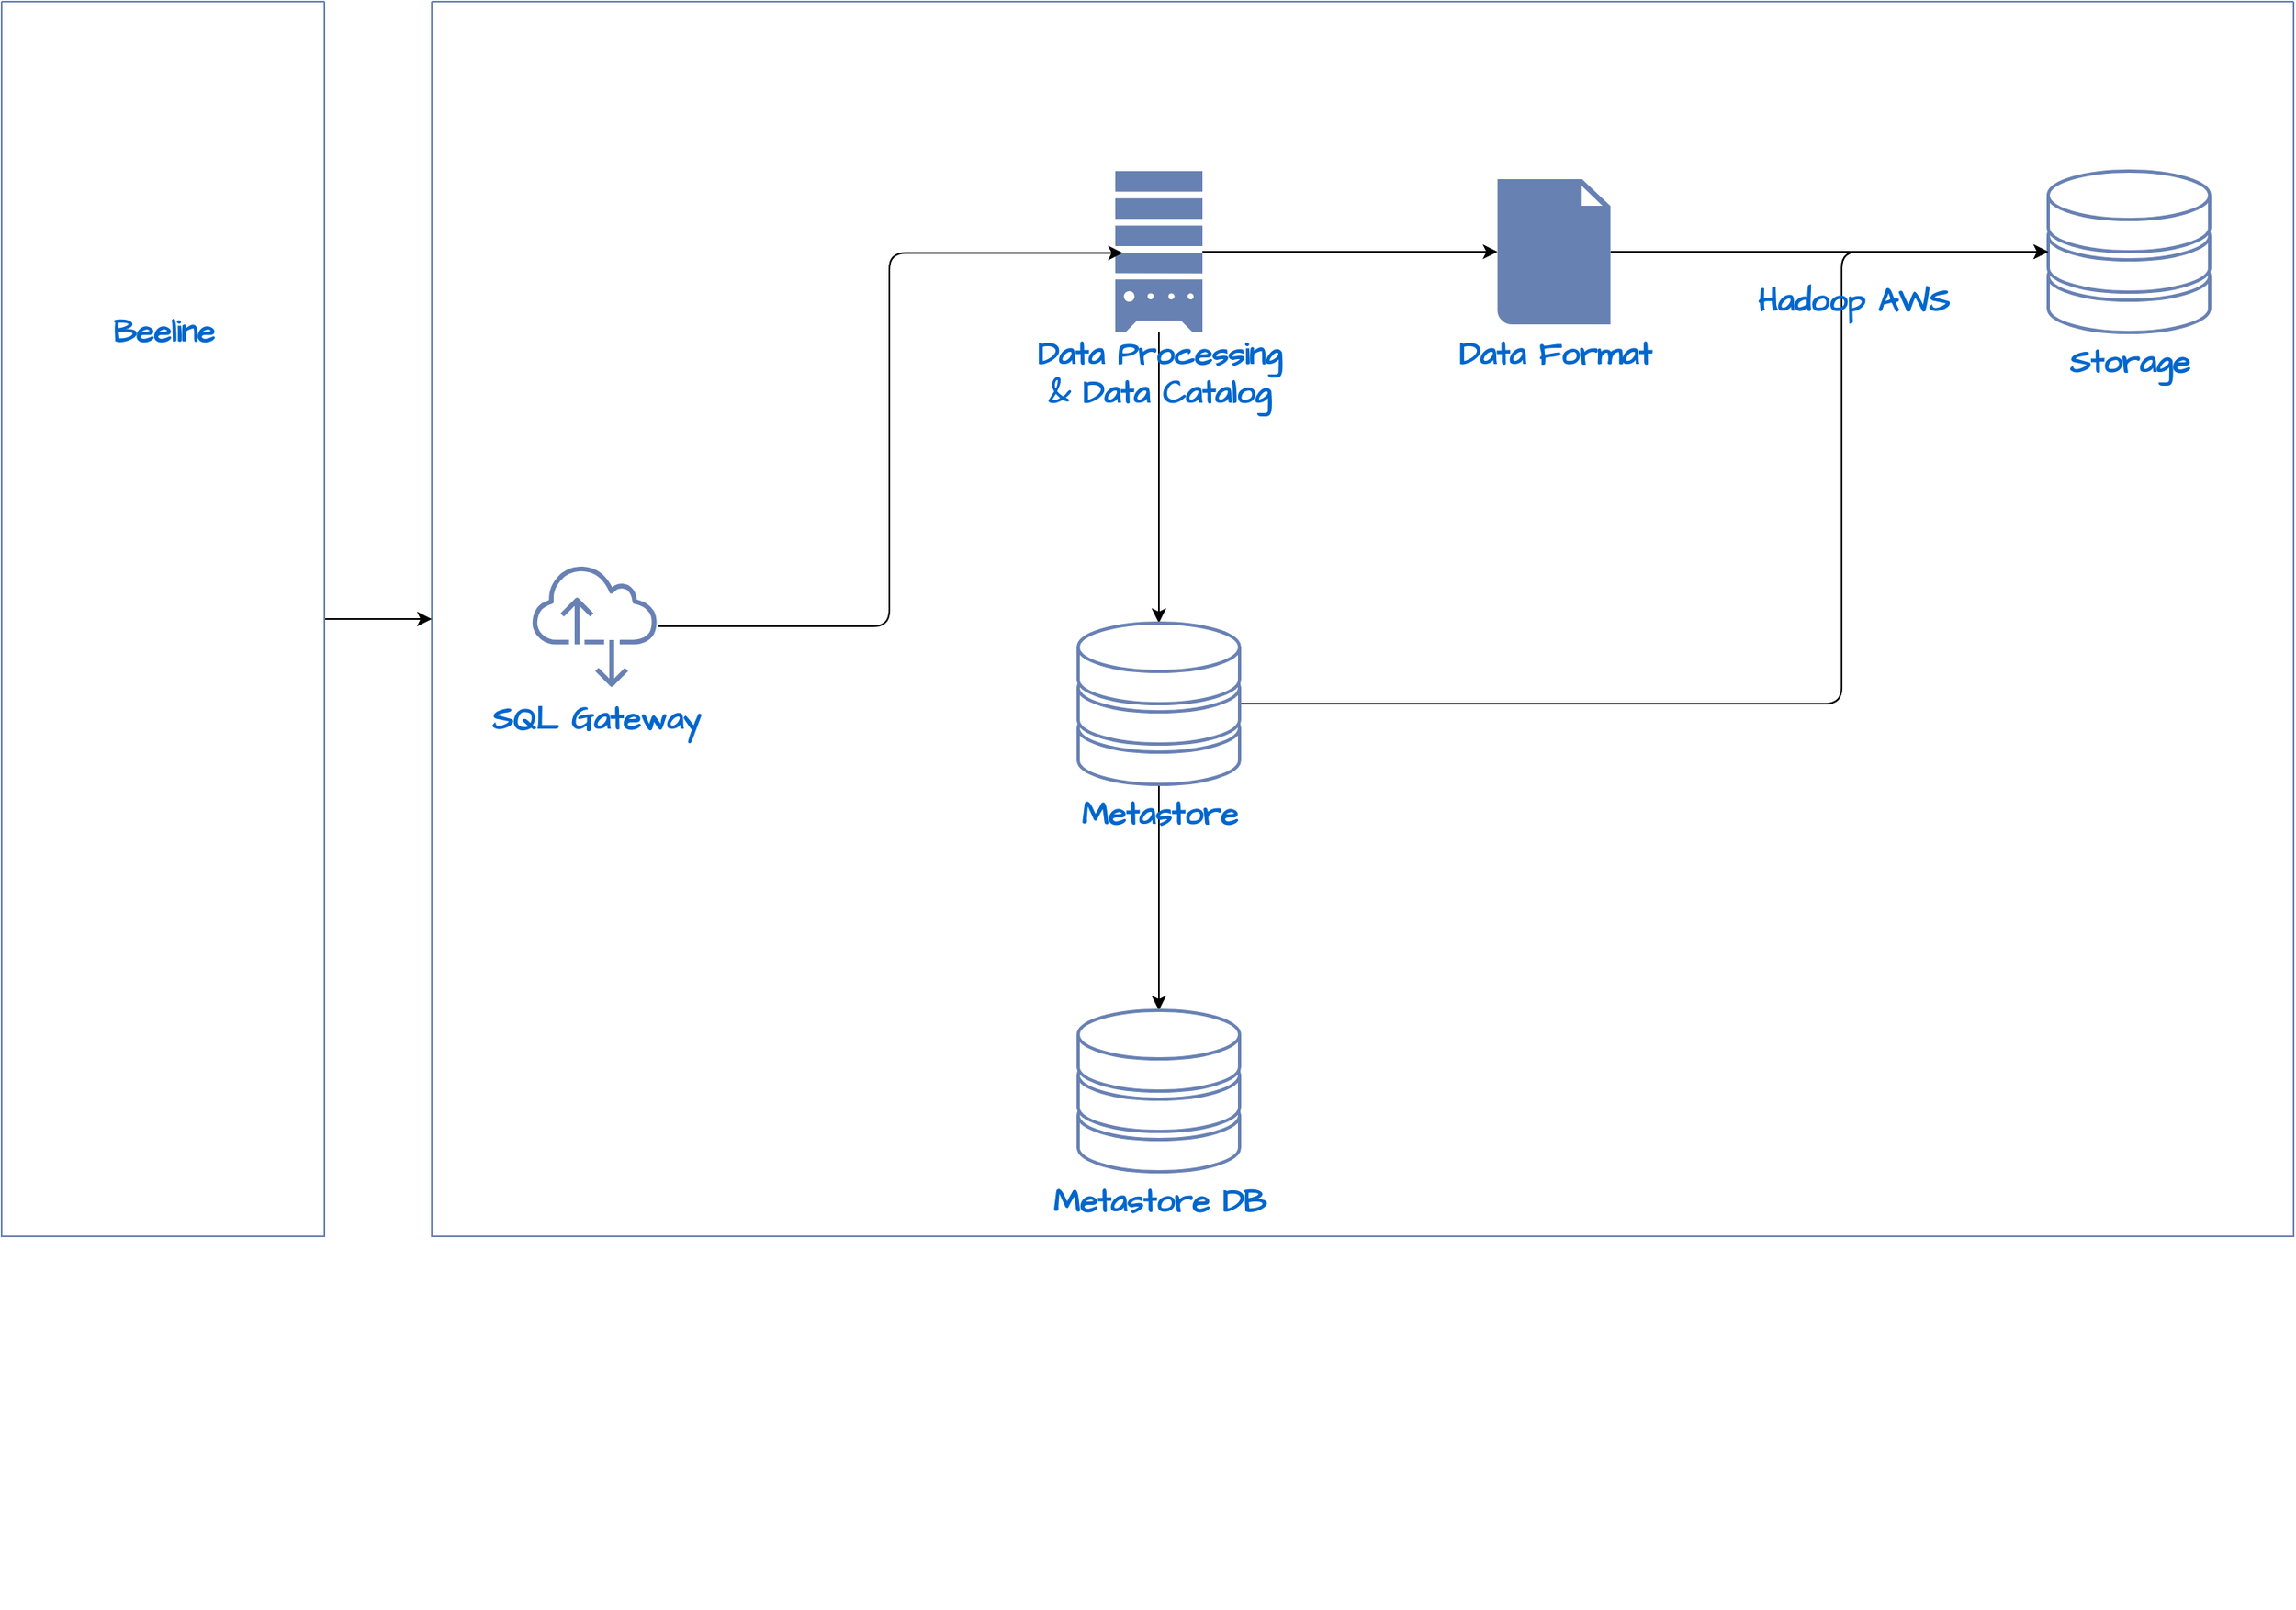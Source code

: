 <mxfile>
    <diagram id="xoc89Yim1YW10hTkWC6X" name="Page-1">
        <mxGraphModel dx="3217" dy="1611" grid="1" gridSize="10" guides="1" tooltips="1" connect="1" arrows="1" fold="1" page="1" pageScale="1" pageWidth="850" pageHeight="1100" math="0" shadow="0">
            <root>
                <mxCell id="0"/>
                <mxCell id="1" parent="0"/>
                <mxCell id="3" value="&lt;font style=&quot;font-size: 20px;&quot;&gt;&lt;b&gt;Storage&lt;/b&gt;&lt;/font&gt;" style="fontColor=#0066CC;verticalAlign=top;verticalLabelPosition=bottom;labelPosition=center;align=center;html=1;outlineConnect=0;fillColor=#FFFFFF;strokeColor=#6881B3;gradientColor=none;gradientDirection=north;strokeWidth=2;shape=mxgraph.networks.storage;hachureGap=4;fontFamily=Architects Daughter;fontSource=https%3A%2F%2Ffonts.googleapis.com%2Fcss%3Ffamily%3DArchitects%2BDaughter;fontSize=20;" vertex="1" parent="1">
                    <mxGeometry x="868" y="210" width="100" height="100" as="geometry"/>
                </mxCell>
                <mxCell id="4" value="" style="shape=image;verticalLabelPosition=bottom;labelBackgroundColor=default;verticalAlign=top;aspect=fixed;imageAspect=0;image=https://seeklogo.com/images/M/minio-logo-4B2D780928-seeklogo.com.png;" vertex="1" parent="1">
                    <mxGeometry x="840" y="140" width="138.46" height="60" as="geometry"/>
                </mxCell>
                <mxCell id="6" style="edgeStyle=none;hachureGap=4;html=1;entryX=0;entryY=0.5;entryDx=0;entryDy=0;entryPerimeter=0;fontFamily=Architects Daughter;fontSource=https%3A%2F%2Ffonts.googleapis.com%2Fcss%3Ffamily%3DArchitects%2BDaughter;fontSize=20;" edge="1" parent="1" source="12" target="3">
                    <mxGeometry relative="1" as="geometry">
                        <mxPoint x="370" y="520" as="sourcePoint"/>
                    </mxGeometry>
                </mxCell>
                <mxCell id="12" value="&lt;span style=&quot;color: rgb(0, 102, 204); font-family: &amp;quot;Architects Daughter&amp;quot;; font-size: 20px;&quot;&gt;&lt;b&gt;Data Format&lt;/b&gt;&lt;/span&gt;" style="shadow=0;dashed=0;html=1;strokeColor=none;fillColor=#6881B3;labelPosition=center;verticalLabelPosition=bottom;verticalAlign=top;align=center;outlineConnect=0;shape=mxgraph.veeam.2d.file;fillStyle=auto;" vertex="1" parent="1">
                    <mxGeometry x="526.78" y="215" width="70" height="90" as="geometry"/>
                </mxCell>
                <mxCell id="15" value="" style="shape=image;verticalLabelPosition=bottom;labelBackgroundColor=default;verticalAlign=top;aspect=fixed;imageAspect=0;image=https://spark.apache.org/images/delta-lake-logo.png;" vertex="1" parent="1">
                    <mxGeometry x="483.39" y="127.5" width="156.78" height="85" as="geometry"/>
                </mxCell>
                <mxCell id="23" style="edgeStyle=none;html=1;entryX=0.5;entryY=0;entryDx=0;entryDy=0;entryPerimeter=0;" edge="1" parent="1" source="18" target="30">
                    <mxGeometry relative="1" as="geometry">
                        <mxPoint x="300" y="390" as="targetPoint"/>
                    </mxGeometry>
                </mxCell>
                <mxCell id="19" style="edgeStyle=none;html=1;" edge="1" parent="1" source="18" target="12">
                    <mxGeometry relative="1" as="geometry"/>
                </mxCell>
                <mxCell id="18" value="" style="sketch=0;html=1;aspect=fixed;strokeColor=none;shadow=0;align=center;verticalAlign=top;fillColor=#6881B3;shape=mxgraph.gcp2.compute_engine_2;fillStyle=auto;" vertex="1" parent="1">
                    <mxGeometry x="290" y="210" width="54" height="100" as="geometry"/>
                </mxCell>
                <mxCell id="21" value="" style="shape=image;verticalLabelPosition=bottom;labelBackgroundColor=default;verticalAlign=top;aspect=fixed;imageAspect=0;image=https://cdn.icon-icons.com/icons2/2699/PNG/512/apache_spark_logo_icon_170561.png;" vertex="1" parent="1">
                    <mxGeometry x="247" y="135" width="140" height="70" as="geometry"/>
                </mxCell>
                <mxCell id="20" value="&lt;span style=&quot;color: rgb(0, 102, 204); font-family: &amp;quot;Architects Daughter&amp;quot;; font-size: 20px;&quot;&gt;&lt;b&gt;Data Processing&lt;br&gt;&amp;amp; Data Catalog&lt;/b&gt;&lt;br&gt;&lt;/span&gt;" style="text;html=1;align=center;verticalAlign=middle;resizable=0;points=[];autosize=1;strokeColor=none;fillColor=none;glass=0;shadow=0;" vertex="1" parent="1">
                    <mxGeometry x="232" y="305" width="170" height="60" as="geometry"/>
                </mxCell>
                <mxCell id="27" style="edgeStyle=none;html=1;entryX=0.5;entryY=0;entryDx=0;entryDy=0;entryPerimeter=0;exitX=0.5;exitY=1;exitDx=0;exitDy=0;exitPerimeter=0;" edge="1" parent="1" source="30" target="26">
                    <mxGeometry relative="1" as="geometry">
                        <mxPoint x="317" y="580" as="sourcePoint"/>
                    </mxGeometry>
                </mxCell>
                <mxCell id="24" value="" style="shape=image;verticalLabelPosition=bottom;labelBackgroundColor=default;verticalAlign=top;aspect=fixed;imageAspect=0;image=https://upload.wikimedia.org/wikipedia/commons/thumb/b/bb/Apache_Hive_logo.svg/1138px-Apache_Hive_logo.svg.png;" vertex="1" parent="1">
                    <mxGeometry x="284.78" y="420" width="64.44" height="58" as="geometry"/>
                </mxCell>
                <mxCell id="26" value="&lt;font style=&quot;font-size: 20px;&quot;&gt;&lt;b&gt;Metastore DB&lt;/b&gt;&lt;/font&gt;" style="fontColor=#0066CC;verticalAlign=top;verticalLabelPosition=bottom;labelPosition=center;align=center;html=1;outlineConnect=0;fillColor=#FFFFFF;strokeColor=#6881B3;gradientColor=none;gradientDirection=north;strokeWidth=2;shape=mxgraph.networks.storage;hachureGap=4;fontFamily=Architects Daughter;fontSource=https%3A%2F%2Ffonts.googleapis.com%2Fcss%3Ffamily%3DArchitects%2BDaughter;fontSize=20;" vertex="1" parent="1">
                    <mxGeometry x="267" y="730" width="100" height="100" as="geometry"/>
                </mxCell>
                <mxCell id="29" value="" style="shape=image;verticalLabelPosition=bottom;labelBackgroundColor=default;verticalAlign=top;aspect=fixed;imageAspect=0;image=https://upload.wikimedia.org/wikipedia/commons/2/29/Postgresql_elephant.svg;" vertex="1" parent="1">
                    <mxGeometry x="292.77" y="670" width="48.46" height="50" as="geometry"/>
                </mxCell>
                <mxCell id="31" style="edgeStyle=orthogonalEdgeStyle;html=1;entryX=0;entryY=0.5;entryDx=0;entryDy=0;entryPerimeter=0;" edge="1" parent="1" source="30" target="3">
                    <mxGeometry relative="1" as="geometry">
                        <Array as="points">
                            <mxPoint x="740" y="540"/>
                            <mxPoint x="740" y="260"/>
                        </Array>
                    </mxGeometry>
                </mxCell>
                <mxCell id="30" value="&lt;font style=&quot;font-size: 20px;&quot;&gt;&lt;b&gt;Metastore&lt;/b&gt;&lt;/font&gt;" style="fontColor=#0066CC;verticalAlign=top;verticalLabelPosition=bottom;labelPosition=center;align=center;html=1;outlineConnect=0;fillColor=#FFFFFF;strokeColor=#6881B3;gradientColor=none;gradientDirection=north;strokeWidth=2;shape=mxgraph.networks.storage;hachureGap=4;fontFamily=Architects Daughter;fontSource=https%3A%2F%2Ffonts.googleapis.com%2Fcss%3Ffamily%3DArchitects%2BDaughter;fontSize=20;" vertex="1" parent="1">
                    <mxGeometry x="267" y="490" width="100" height="100" as="geometry"/>
                </mxCell>
                <mxCell id="37" value="" style="shape=image;verticalLabelPosition=bottom;labelBackgroundColor=default;verticalAlign=top;aspect=fixed;imageAspect=0;image=https://cognitivewaves.files.wordpress.com/2021/05/apache-thrift.png;" vertex="1" parent="1">
                    <mxGeometry x="257" y="380" width="120" height="30" as="geometry"/>
                </mxCell>
                <mxCell id="40" style="edgeStyle=orthogonalEdgeStyle;html=1;entryX=0.086;entryY=0.507;entryDx=0;entryDy=0;entryPerimeter=0;" edge="1" parent="1" source="39" target="18">
                    <mxGeometry relative="1" as="geometry">
                        <Array as="points">
                            <mxPoint x="150" y="492"/>
                            <mxPoint x="150" y="261"/>
                        </Array>
                    </mxGeometry>
                </mxCell>
                <mxCell id="52" value="" style="group" vertex="1" connectable="0" parent="1">
                    <mxGeometry x="670" y="237" width="153.33" height="73" as="geometry"/>
                </mxCell>
                <mxCell id="35" value="" style="shape=image;verticalLabelPosition=bottom;labelBackgroundColor=default;verticalAlign=top;aspect=fixed;imageAspect=0;image=https://upload.wikimedia.org/wikipedia/commons/3/38/Hadoop_logo_new.svg;" vertex="1" parent="52">
                    <mxGeometry width="153.33" height="46" as="geometry"/>
                </mxCell>
                <mxCell id="36" value="&lt;b style=&quot;border-color: var(--border-color); color: rgb(0, 102, 204); font-family: &amp;quot;Architects Daughter&amp;quot;; font-size: 20px;&quot;&gt;Hadoop AWS&lt;/b&gt;" style="text;html=1;align=center;verticalAlign=middle;resizable=0;points=[];autosize=1;strokeColor=none;fillColor=none;" vertex="1" parent="52">
                    <mxGeometry x="6.67" y="33" width="140" height="40" as="geometry"/>
                </mxCell>
                <mxCell id="64" value="" style="swimlane;startSize=0;shadow=0;glass=0;fillStyle=auto;strokeColor=#6881B3;fillColor=#6881B3;" vertex="1" parent="1">
                    <mxGeometry x="-133.48" y="105" width="1153.48" height="765" as="geometry"/>
                </mxCell>
                <mxCell id="47" value="" style="shape=image;verticalLabelPosition=bottom;labelBackgroundColor=default;verticalAlign=top;aspect=fixed;imageAspect=0;image=https://miro.medium.com/v2/resize:fit:1400/1*MAI0jVK9ZdsdrOZEm9II4w.png;" vertex="1" parent="64">
                    <mxGeometry x="33.48" y="295" width="135.03" height="47" as="geometry"/>
                </mxCell>
                <mxCell id="39" value="&lt;b style=&quot;border-color: var(--border-color); color: rgb(0, 102, 204); font-family: &amp;quot;Architects Daughter&amp;quot;; font-size: 20px;&quot;&gt;SQL Gateway&lt;/b&gt;" style="sketch=0;outlineConnect=0;fontColor=#232F3E;gradientColor=none;fillColor=#6881B3;strokeColor=none;dashed=0;verticalLabelPosition=bottom;verticalAlign=top;align=center;html=1;fontSize=12;fontStyle=0;aspect=fixed;pointerEvents=1;shape=mxgraph.aws4.internet_alt2;shadow=0;glass=0;fillStyle=auto;" vertex="1" parent="64">
                    <mxGeometry x="61.99" y="348" width="78" height="78" as="geometry"/>
                </mxCell>
                <mxCell id="65" value="" style="shape=image;verticalLabelPosition=bottom;labelBackgroundColor=default;verticalAlign=top;aspect=fixed;imageAspect=0;image=https://desosa.nl/projects/docker-compose/2020/03/02/images/docker-compose/logo_docker_compose.png;" vertex="1" parent="1">
                    <mxGeometry x="620" y="870" width="400" height="230.46" as="geometry"/>
                </mxCell>
                <mxCell id="66" value="" style="shape=image;verticalLabelPosition=bottom;labelBackgroundColor=default;verticalAlign=top;aspect=fixed;imageAspect=0;image=https://upload.wikimedia.org/wikipedia/commons/thumb/4/4e/Docker_%28container_engine%29_logo.svg/2560px-Docker_%28container_engine%29_logo.svg.png;" vertex="1" parent="1">
                    <mxGeometry x="-133" y="870" width="712.9" height="170" as="geometry"/>
                </mxCell>
                <mxCell id="68" style="edgeStyle=orthogonalEdgeStyle;html=1;entryX=0;entryY=0.5;entryDx=0;entryDy=0;" edge="1" parent="1" source="67" target="64">
                    <mxGeometry relative="1" as="geometry"/>
                </mxCell>
                <mxCell id="67" value="" style="swimlane;startSize=0;shadow=0;glass=0;fillStyle=auto;strokeColor=#6881B3;fillColor=#6881B3;" vertex="1" parent="1">
                    <mxGeometry x="-400" y="105" width="200" height="765" as="geometry"/>
                </mxCell>
                <mxCell id="51" value="" style="group" vertex="1" connectable="0" parent="67">
                    <mxGeometry x="55" y="132" width="90" height="92" as="geometry"/>
                </mxCell>
                <mxCell id="48" value="" style="shape=image;verticalLabelPosition=bottom;labelBackgroundColor=default;verticalAlign=top;aspect=fixed;imageAspect=0;image=https://upload.wikimedia.org/wikipedia/commons/thumb/b/bb/Apache_Hive_logo.svg/1138px-Apache_Hive_logo.svg.png;" vertex="1" parent="51">
                    <mxGeometry x="12.78" width="64.44" height="58" as="geometry"/>
                </mxCell>
                <mxCell id="49" value="&lt;b style=&quot;border-color: var(--border-color); color: rgb(0, 102, 204); font-family: &amp;quot;Architects Daughter&amp;quot;; font-size: 20px;&quot;&gt;Beeline&lt;/b&gt;" style="text;html=1;align=center;verticalAlign=middle;resizable=0;points=[];autosize=1;strokeColor=none;fillColor=none;" vertex="1" parent="51">
                    <mxGeometry y="52" width="90" height="40" as="geometry"/>
                </mxCell>
                <mxCell id="56" value="" style="shape=image;verticalLabelPosition=bottom;labelBackgroundColor=default;verticalAlign=top;aspect=fixed;imageAspect=0;image=https://upload.wikimedia.org/wikipedia/commons/thumb/e/ed/Pandas_logo.svg/2560px-Pandas_logo.svg.png;" vertex="1" parent="67">
                    <mxGeometry x="16.1" y="575" width="173.33" height="70" as="geometry"/>
                </mxCell>
                <mxCell id="54" value="" style="shape=image;verticalLabelPosition=bottom;labelBackgroundColor=default;verticalAlign=top;aspect=fixed;imageAspect=0;image=https://enterprisedb.com/sites/default/files/partner_logos/logo-dbeaver.png;" vertex="1" parent="67">
                    <mxGeometry x="30.0" y="365" width="140" height="70" as="geometry"/>
                </mxCell>
            </root>
        </mxGraphModel>
    </diagram>
</mxfile>